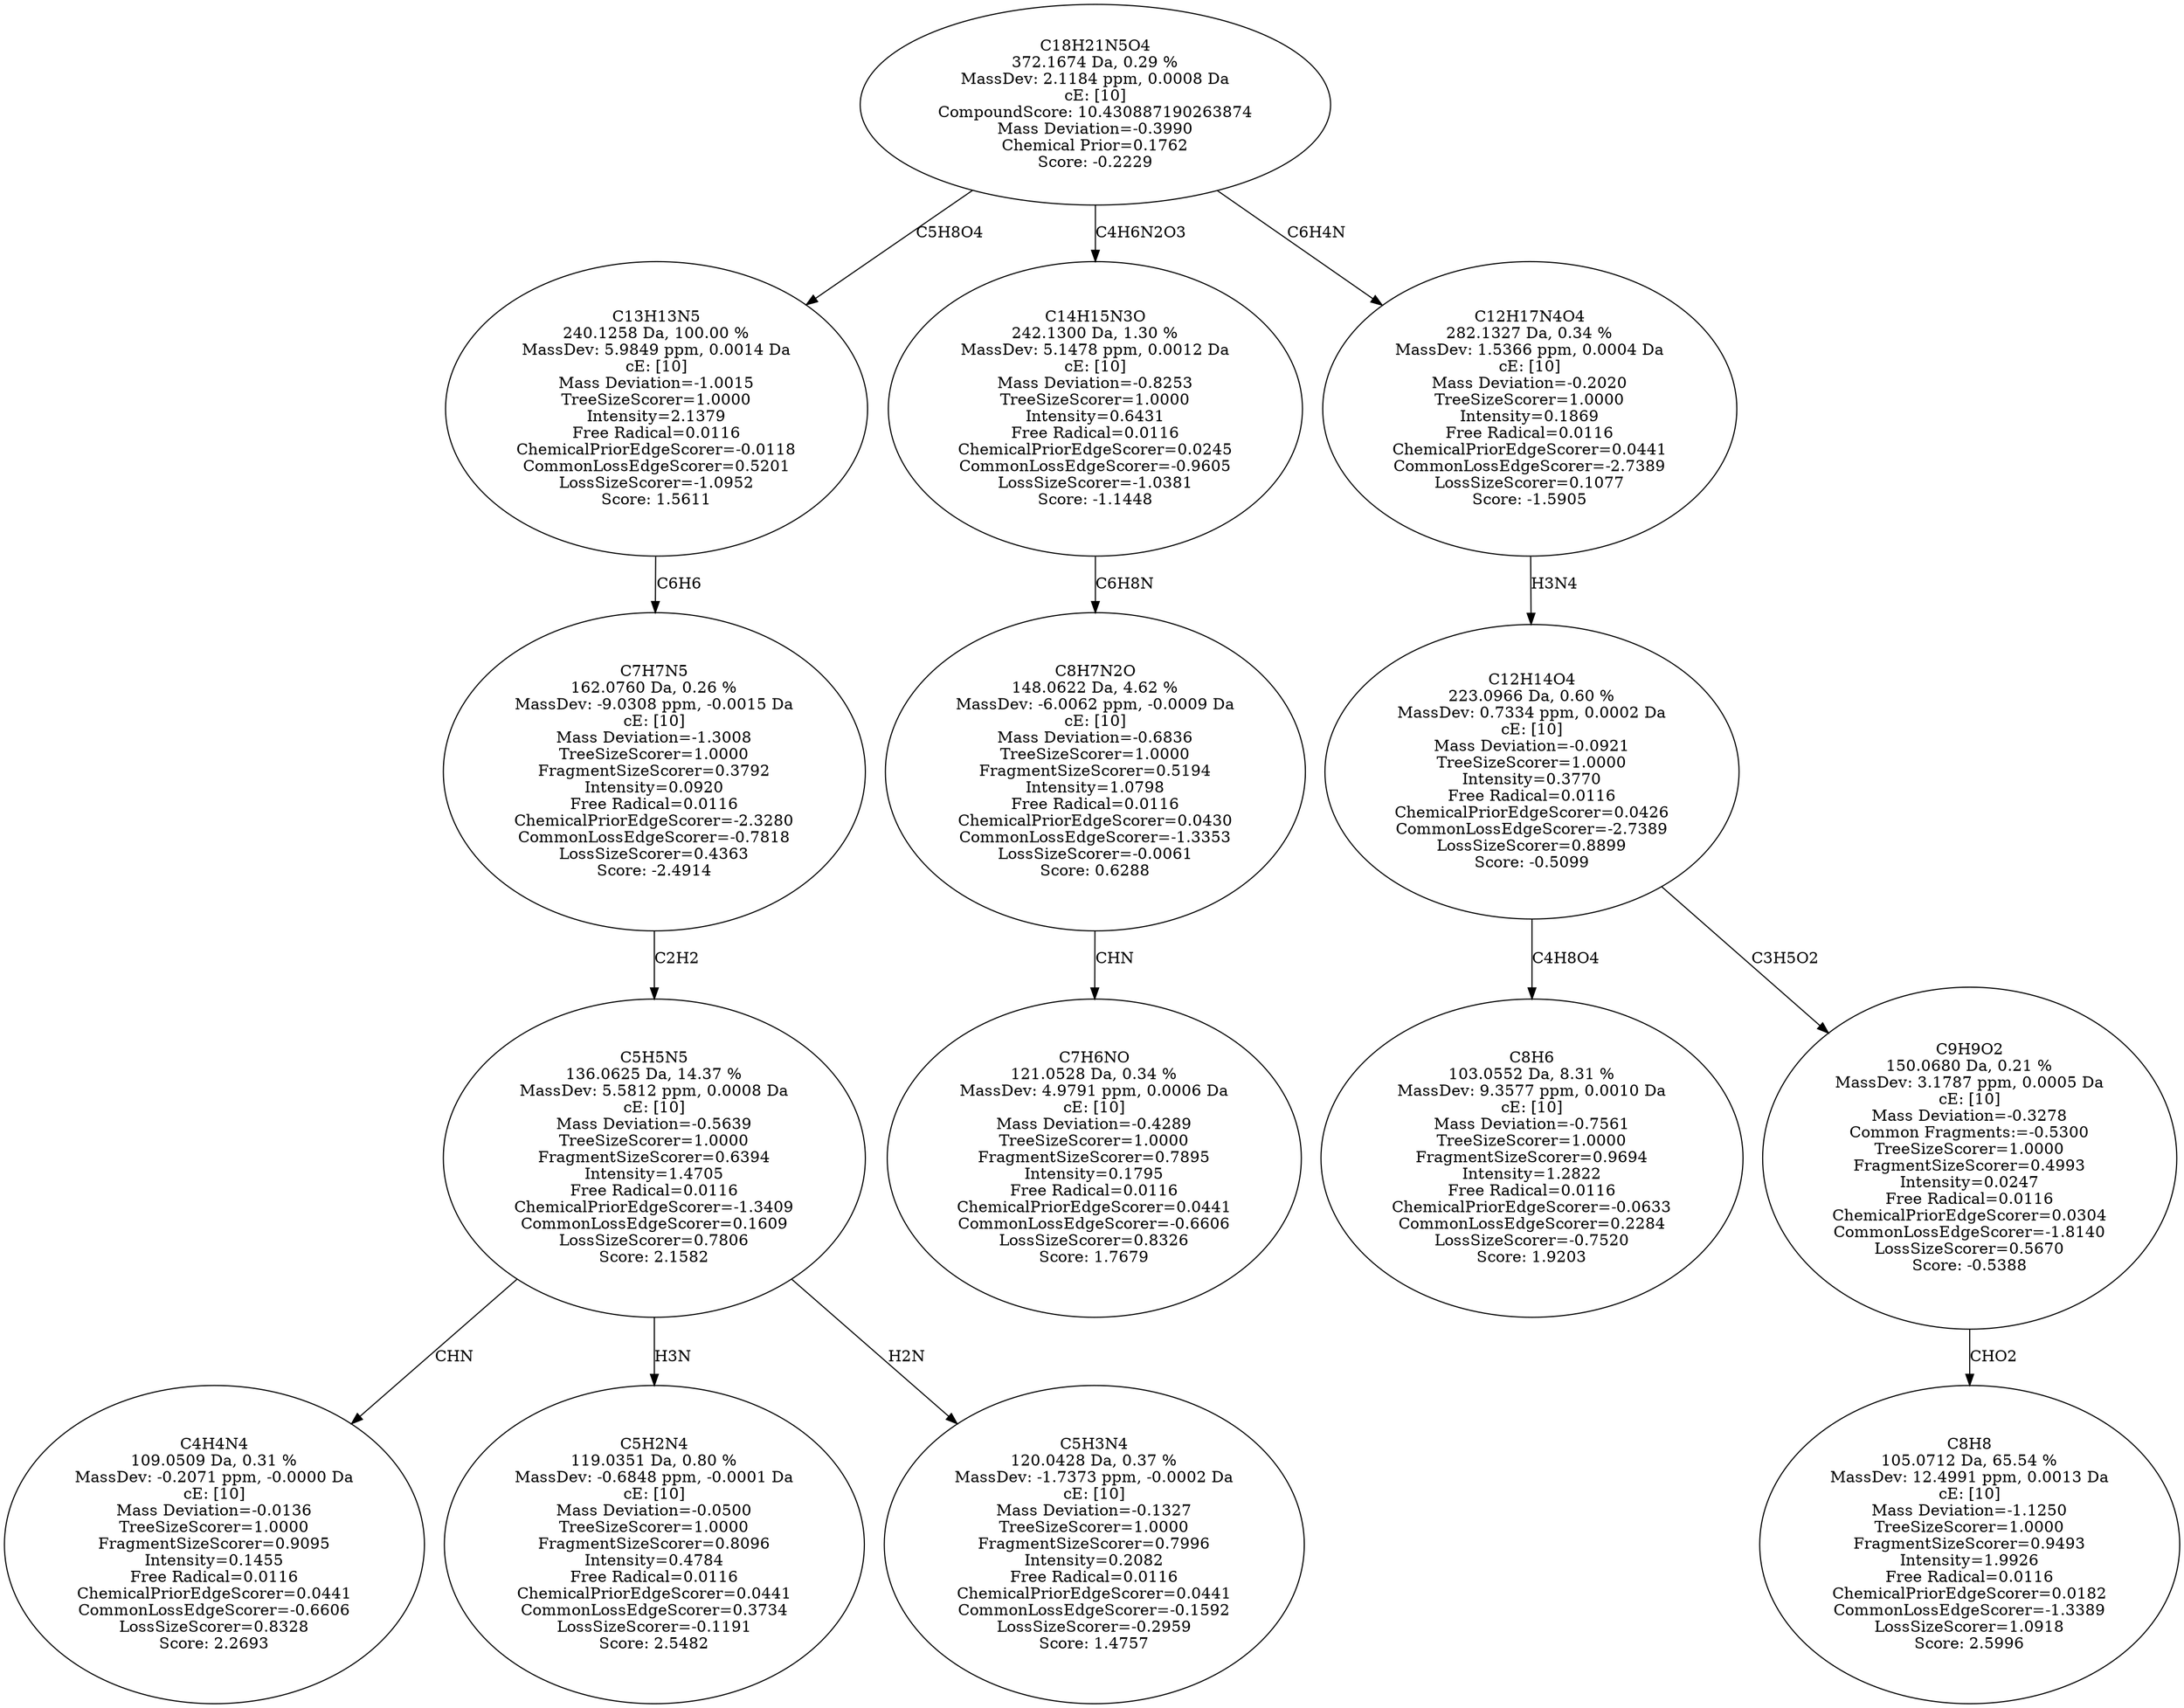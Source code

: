 strict digraph {
v1 [label="C4H4N4\n109.0509 Da, 0.31 %\nMassDev: -0.2071 ppm, -0.0000 Da\ncE: [10]\nMass Deviation=-0.0136\nTreeSizeScorer=1.0000\nFragmentSizeScorer=0.9095\nIntensity=0.1455\nFree Radical=0.0116\nChemicalPriorEdgeScorer=0.0441\nCommonLossEdgeScorer=-0.6606\nLossSizeScorer=0.8328\nScore: 2.2693"];
v2 [label="C5H2N4\n119.0351 Da, 0.80 %\nMassDev: -0.6848 ppm, -0.0001 Da\ncE: [10]\nMass Deviation=-0.0500\nTreeSizeScorer=1.0000\nFragmentSizeScorer=0.8096\nIntensity=0.4784\nFree Radical=0.0116\nChemicalPriorEdgeScorer=0.0441\nCommonLossEdgeScorer=0.3734\nLossSizeScorer=-0.1191\nScore: 2.5482"];
v3 [label="C5H3N4\n120.0428 Da, 0.37 %\nMassDev: -1.7373 ppm, -0.0002 Da\ncE: [10]\nMass Deviation=-0.1327\nTreeSizeScorer=1.0000\nFragmentSizeScorer=0.7996\nIntensity=0.2082\nFree Radical=0.0116\nChemicalPriorEdgeScorer=0.0441\nCommonLossEdgeScorer=-0.1592\nLossSizeScorer=-0.2959\nScore: 1.4757"];
v4 [label="C5H5N5\n136.0625 Da, 14.37 %\nMassDev: 5.5812 ppm, 0.0008 Da\ncE: [10]\nMass Deviation=-0.5639\nTreeSizeScorer=1.0000\nFragmentSizeScorer=0.6394\nIntensity=1.4705\nFree Radical=0.0116\nChemicalPriorEdgeScorer=-1.3409\nCommonLossEdgeScorer=0.1609\nLossSizeScorer=0.7806\nScore: 2.1582"];
v5 [label="C7H7N5\n162.0760 Da, 0.26 %\nMassDev: -9.0308 ppm, -0.0015 Da\ncE: [10]\nMass Deviation=-1.3008\nTreeSizeScorer=1.0000\nFragmentSizeScorer=0.3792\nIntensity=0.0920\nFree Radical=0.0116\nChemicalPriorEdgeScorer=-2.3280\nCommonLossEdgeScorer=-0.7818\nLossSizeScorer=0.4363\nScore: -2.4914"];
v6 [label="C13H13N5\n240.1258 Da, 100.00 %\nMassDev: 5.9849 ppm, 0.0014 Da\ncE: [10]\nMass Deviation=-1.0015\nTreeSizeScorer=1.0000\nIntensity=2.1379\nFree Radical=0.0116\nChemicalPriorEdgeScorer=-0.0118\nCommonLossEdgeScorer=0.5201\nLossSizeScorer=-1.0952\nScore: 1.5611"];
v7 [label="C7H6NO\n121.0528 Da, 0.34 %\nMassDev: 4.9791 ppm, 0.0006 Da\ncE: [10]\nMass Deviation=-0.4289\nTreeSizeScorer=1.0000\nFragmentSizeScorer=0.7895\nIntensity=0.1795\nFree Radical=0.0116\nChemicalPriorEdgeScorer=0.0441\nCommonLossEdgeScorer=-0.6606\nLossSizeScorer=0.8326\nScore: 1.7679"];
v8 [label="C8H7N2O\n148.0622 Da, 4.62 %\nMassDev: -6.0062 ppm, -0.0009 Da\ncE: [10]\nMass Deviation=-0.6836\nTreeSizeScorer=1.0000\nFragmentSizeScorer=0.5194\nIntensity=1.0798\nFree Radical=0.0116\nChemicalPriorEdgeScorer=0.0430\nCommonLossEdgeScorer=-1.3353\nLossSizeScorer=-0.0061\nScore: 0.6288"];
v9 [label="C14H15N3O\n242.1300 Da, 1.30 %\nMassDev: 5.1478 ppm, 0.0012 Da\ncE: [10]\nMass Deviation=-0.8253\nTreeSizeScorer=1.0000\nIntensity=0.6431\nFree Radical=0.0116\nChemicalPriorEdgeScorer=0.0245\nCommonLossEdgeScorer=-0.9605\nLossSizeScorer=-1.0381\nScore: -1.1448"];
v10 [label="C8H6\n103.0552 Da, 8.31 %\nMassDev: 9.3577 ppm, 0.0010 Da\ncE: [10]\nMass Deviation=-0.7561\nTreeSizeScorer=1.0000\nFragmentSizeScorer=0.9694\nIntensity=1.2822\nFree Radical=0.0116\nChemicalPriorEdgeScorer=-0.0633\nCommonLossEdgeScorer=0.2284\nLossSizeScorer=-0.7520\nScore: 1.9203"];
v11 [label="C8H8\n105.0712 Da, 65.54 %\nMassDev: 12.4991 ppm, 0.0013 Da\ncE: [10]\nMass Deviation=-1.1250\nTreeSizeScorer=1.0000\nFragmentSizeScorer=0.9493\nIntensity=1.9926\nFree Radical=0.0116\nChemicalPriorEdgeScorer=0.0182\nCommonLossEdgeScorer=-1.3389\nLossSizeScorer=1.0918\nScore: 2.5996"];
v12 [label="C9H9O2\n150.0680 Da, 0.21 %\nMassDev: 3.1787 ppm, 0.0005 Da\ncE: [10]\nMass Deviation=-0.3278\nCommon Fragments:=-0.5300\nTreeSizeScorer=1.0000\nFragmentSizeScorer=0.4993\nIntensity=0.0247\nFree Radical=0.0116\nChemicalPriorEdgeScorer=0.0304\nCommonLossEdgeScorer=-1.8140\nLossSizeScorer=0.5670\nScore: -0.5388"];
v13 [label="C12H14O4\n223.0966 Da, 0.60 %\nMassDev: 0.7334 ppm, 0.0002 Da\ncE: [10]\nMass Deviation=-0.0921\nTreeSizeScorer=1.0000\nIntensity=0.3770\nFree Radical=0.0116\nChemicalPriorEdgeScorer=0.0426\nCommonLossEdgeScorer=-2.7389\nLossSizeScorer=0.8899\nScore: -0.5099"];
v14 [label="C12H17N4O4\n282.1327 Da, 0.34 %\nMassDev: 1.5366 ppm, 0.0004 Da\ncE: [10]\nMass Deviation=-0.2020\nTreeSizeScorer=1.0000\nIntensity=0.1869\nFree Radical=0.0116\nChemicalPriorEdgeScorer=0.0441\nCommonLossEdgeScorer=-2.7389\nLossSizeScorer=0.1077\nScore: -1.5905"];
v15 [label="C18H21N5O4\n372.1674 Da, 0.29 %\nMassDev: 2.1184 ppm, 0.0008 Da\ncE: [10]\nCompoundScore: 10.430887190263874\nMass Deviation=-0.3990\nChemical Prior=0.1762\nScore: -0.2229"];
v4 -> v1 [label="CHN"];
v4 -> v2 [label="H3N"];
v4 -> v3 [label="H2N"];
v5 -> v4 [label="C2H2"];
v6 -> v5 [label="C6H6"];
v15 -> v6 [label="C5H8O4"];
v8 -> v7 [label="CHN"];
v9 -> v8 [label="C6H8N"];
v15 -> v9 [label="C4H6N2O3"];
v13 -> v10 [label="C4H8O4"];
v12 -> v11 [label="CHO2"];
v13 -> v12 [label="C3H5O2"];
v14 -> v13 [label="H3N4"];
v15 -> v14 [label="C6H4N"];
}